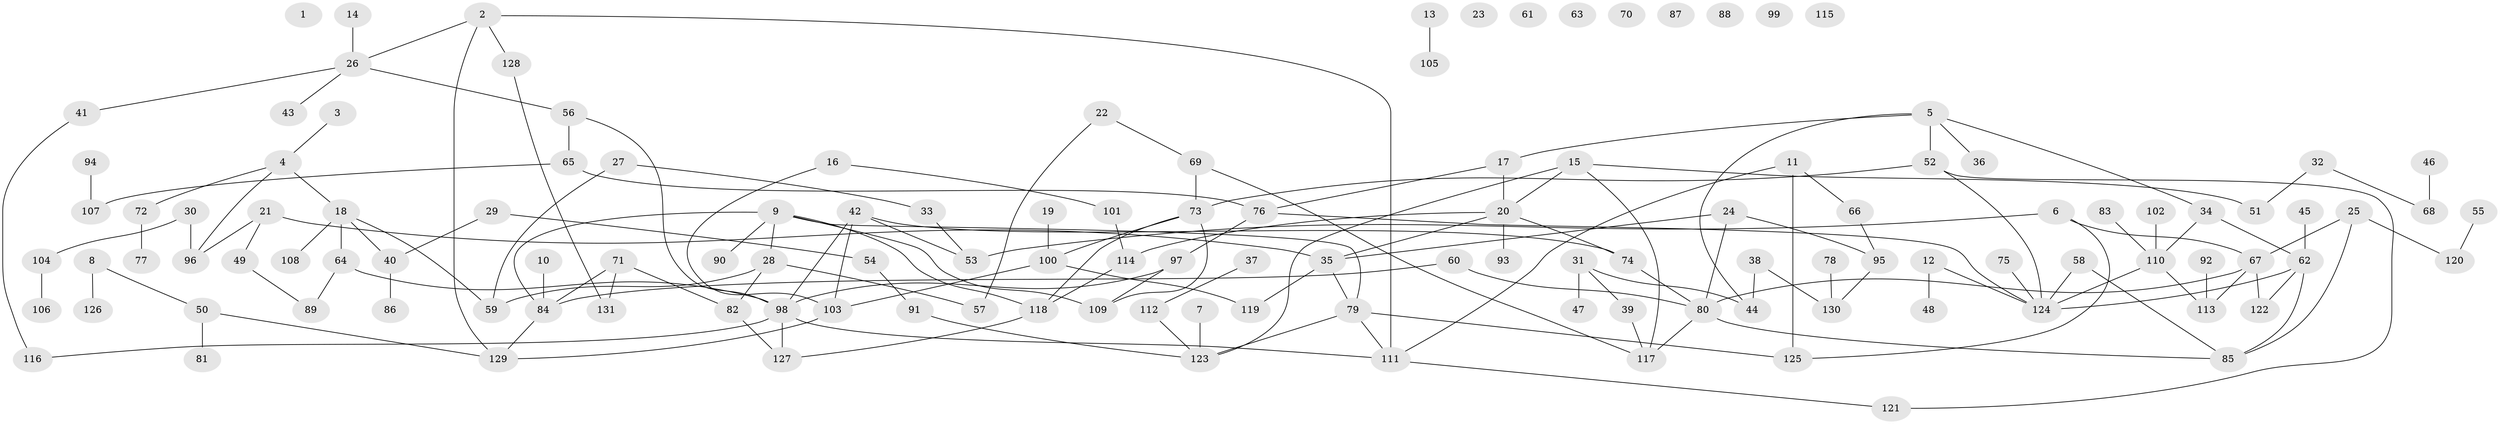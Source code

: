 // Generated by graph-tools (version 1.1) at 2025/49/03/09/25 03:49:08]
// undirected, 131 vertices, 164 edges
graph export_dot {
graph [start="1"]
  node [color=gray90,style=filled];
  1;
  2;
  3;
  4;
  5;
  6;
  7;
  8;
  9;
  10;
  11;
  12;
  13;
  14;
  15;
  16;
  17;
  18;
  19;
  20;
  21;
  22;
  23;
  24;
  25;
  26;
  27;
  28;
  29;
  30;
  31;
  32;
  33;
  34;
  35;
  36;
  37;
  38;
  39;
  40;
  41;
  42;
  43;
  44;
  45;
  46;
  47;
  48;
  49;
  50;
  51;
  52;
  53;
  54;
  55;
  56;
  57;
  58;
  59;
  60;
  61;
  62;
  63;
  64;
  65;
  66;
  67;
  68;
  69;
  70;
  71;
  72;
  73;
  74;
  75;
  76;
  77;
  78;
  79;
  80;
  81;
  82;
  83;
  84;
  85;
  86;
  87;
  88;
  89;
  90;
  91;
  92;
  93;
  94;
  95;
  96;
  97;
  98;
  99;
  100;
  101;
  102;
  103;
  104;
  105;
  106;
  107;
  108;
  109;
  110;
  111;
  112;
  113;
  114;
  115;
  116;
  117;
  118;
  119;
  120;
  121;
  122;
  123;
  124;
  125;
  126;
  127;
  128;
  129;
  130;
  131;
  2 -- 26;
  2 -- 111;
  2 -- 128;
  2 -- 129;
  3 -- 4;
  4 -- 18;
  4 -- 72;
  4 -- 96;
  5 -- 17;
  5 -- 34;
  5 -- 36;
  5 -- 44;
  5 -- 52;
  6 -- 53;
  6 -- 67;
  6 -- 125;
  7 -- 123;
  8 -- 50;
  8 -- 126;
  9 -- 28;
  9 -- 79;
  9 -- 84;
  9 -- 90;
  9 -- 109;
  9 -- 118;
  10 -- 84;
  11 -- 66;
  11 -- 111;
  11 -- 125;
  12 -- 48;
  12 -- 124;
  13 -- 105;
  14 -- 26;
  15 -- 20;
  15 -- 51;
  15 -- 117;
  15 -- 123;
  16 -- 101;
  16 -- 103;
  17 -- 20;
  17 -- 76;
  18 -- 40;
  18 -- 59;
  18 -- 64;
  18 -- 108;
  19 -- 100;
  20 -- 35;
  20 -- 74;
  20 -- 93;
  20 -- 114;
  21 -- 35;
  21 -- 49;
  21 -- 96;
  22 -- 57;
  22 -- 69;
  24 -- 35;
  24 -- 80;
  24 -- 95;
  25 -- 67;
  25 -- 85;
  25 -- 120;
  26 -- 41;
  26 -- 43;
  26 -- 56;
  27 -- 33;
  27 -- 59;
  28 -- 57;
  28 -- 59;
  28 -- 82;
  29 -- 40;
  29 -- 54;
  30 -- 96;
  30 -- 104;
  31 -- 39;
  31 -- 44;
  31 -- 47;
  32 -- 51;
  32 -- 68;
  33 -- 53;
  34 -- 62;
  34 -- 110;
  35 -- 79;
  35 -- 119;
  37 -- 112;
  38 -- 44;
  38 -- 130;
  39 -- 117;
  40 -- 86;
  41 -- 116;
  42 -- 53;
  42 -- 74;
  42 -- 98;
  42 -- 103;
  45 -- 62;
  46 -- 68;
  49 -- 89;
  50 -- 81;
  50 -- 129;
  52 -- 73;
  52 -- 121;
  52 -- 124;
  54 -- 91;
  55 -- 120;
  56 -- 65;
  56 -- 98;
  58 -- 85;
  58 -- 124;
  60 -- 80;
  60 -- 84;
  62 -- 85;
  62 -- 122;
  62 -- 124;
  64 -- 89;
  64 -- 98;
  65 -- 76;
  65 -- 107;
  66 -- 95;
  67 -- 80;
  67 -- 113;
  67 -- 122;
  69 -- 73;
  69 -- 117;
  71 -- 82;
  71 -- 84;
  71 -- 131;
  72 -- 77;
  73 -- 100;
  73 -- 109;
  73 -- 118;
  74 -- 80;
  75 -- 124;
  76 -- 97;
  76 -- 124;
  78 -- 130;
  79 -- 111;
  79 -- 123;
  79 -- 125;
  80 -- 85;
  80 -- 117;
  82 -- 127;
  83 -- 110;
  84 -- 129;
  91 -- 123;
  92 -- 113;
  94 -- 107;
  95 -- 130;
  97 -- 98;
  97 -- 109;
  98 -- 111;
  98 -- 116;
  98 -- 127;
  100 -- 103;
  100 -- 119;
  101 -- 114;
  102 -- 110;
  103 -- 129;
  104 -- 106;
  110 -- 113;
  110 -- 124;
  111 -- 121;
  112 -- 123;
  114 -- 118;
  118 -- 127;
  128 -- 131;
}
